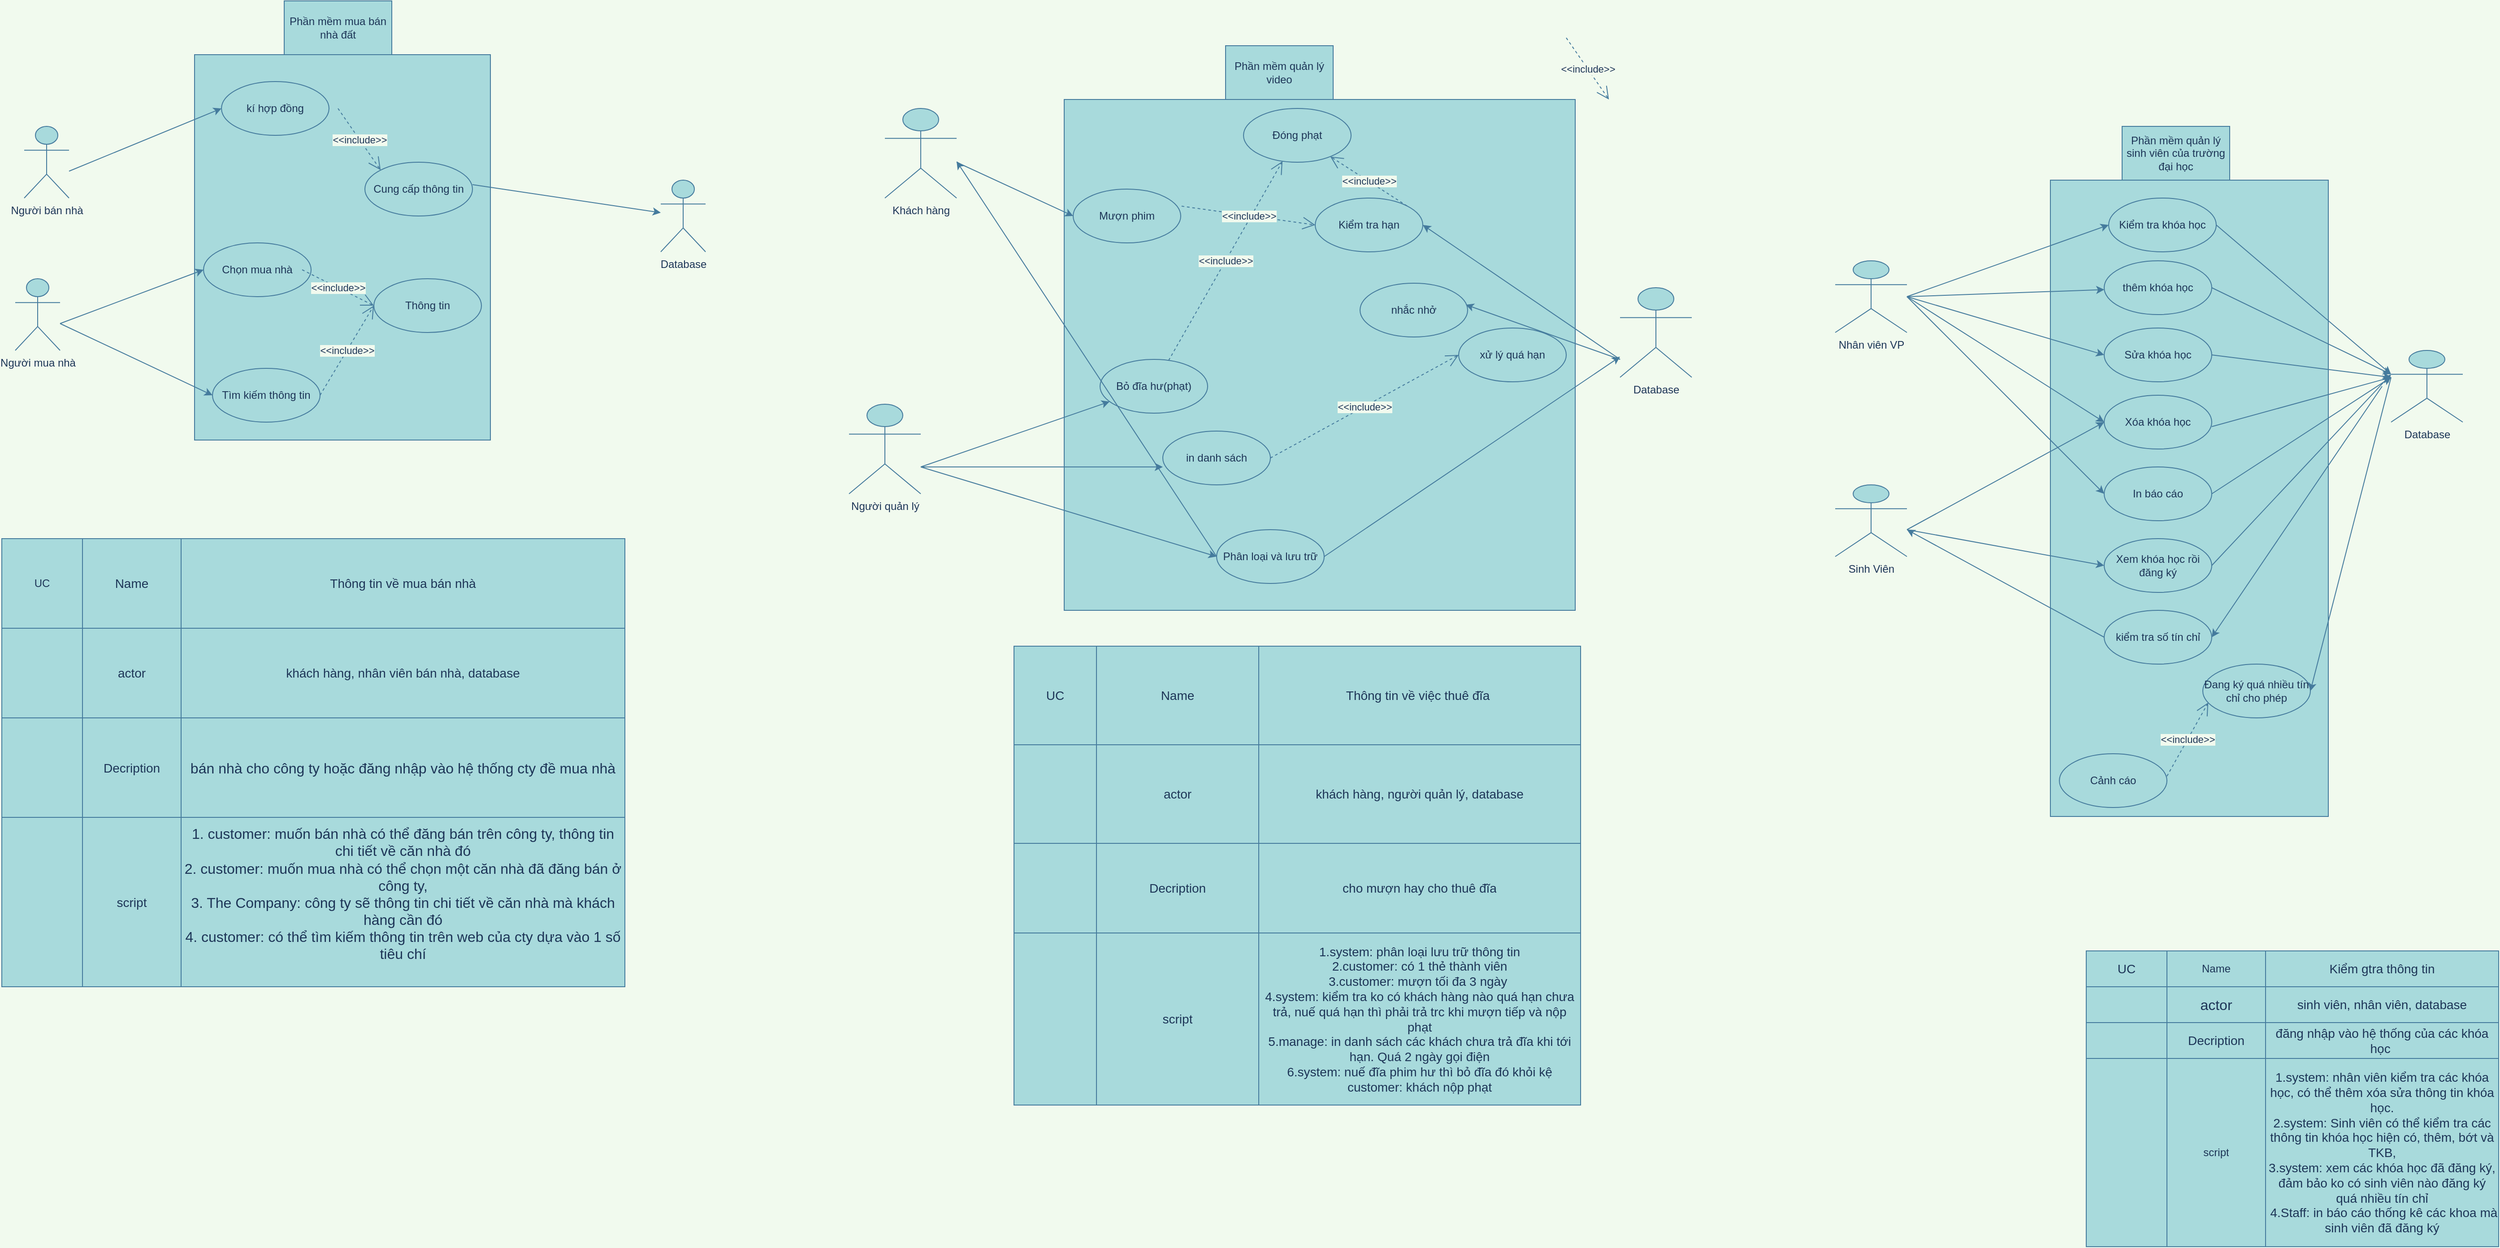 <mxfile version="17.4.6" type="google"><diagram id="IHBSitGtXEWgmS6kWxX5" name="Page-1"><mxGraphModel grid="1" page="1" gridSize="10" guides="1" tooltips="1" connect="1" arrows="1" fold="1" pageScale="1" pageWidth="850" pageHeight="1100" background="#F1FAEE" math="0" shadow="0"><root><mxCell id="0"/><mxCell id="1" parent="0"/><mxCell id="zOEMuMMSVgPsrfGRLx2--19" value="Người mua nhà" style="shape=umlActor;verticalLabelPosition=bottom;verticalAlign=top;html=1;outlineConnect=0;fillColor=#A8DADC;strokeColor=#457B9D;fontColor=#1D3557;" vertex="1" parent="1"><mxGeometry x="220" y="300" width="50" height="80" as="geometry"/></mxCell><mxCell id="zOEMuMMSVgPsrfGRLx2--20" value="Người bán nhà" style="shape=umlActor;verticalLabelPosition=bottom;verticalAlign=top;html=1;outlineConnect=0;fillColor=#A8DADC;strokeColor=#457B9D;fontColor=#1D3557;" vertex="1" parent="1"><mxGeometry x="230" y="130" width="50" height="80" as="geometry"/></mxCell><mxCell id="zOEMuMMSVgPsrfGRLx2--21" value="Database" style="shape=umlActor;verticalLabelPosition=bottom;verticalAlign=top;html=1;outlineConnect=0;fillColor=#A8DADC;strokeColor=#457B9D;fontColor=#1D3557;" vertex="1" parent="1"><mxGeometry x="940" y="190" width="50" height="80" as="geometry"/></mxCell><mxCell id="zOEMuMMSVgPsrfGRLx2--24" value="" style="rounded=0;whiteSpace=wrap;html=1;fillColor=#A8DADC;strokeColor=#457B9D;fontColor=#1D3557;" vertex="1" parent="1"><mxGeometry x="420" y="50" width="330" height="430" as="geometry"/></mxCell><mxCell id="zOEMuMMSVgPsrfGRLx2--25" value="kí hợp đồng" style="ellipse;whiteSpace=wrap;html=1;fillColor=#A8DADC;strokeColor=#457B9D;fontColor=#1D3557;" vertex="1" parent="1"><mxGeometry x="450" y="80" width="120" height="60" as="geometry"/></mxCell><mxCell id="zOEMuMMSVgPsrfGRLx2--26" value="Cung cấp thông tin" style="ellipse;whiteSpace=wrap;html=1;fillColor=#A8DADC;strokeColor=#457B9D;fontColor=#1D3557;" vertex="1" parent="1"><mxGeometry x="610" y="170" width="120" height="60" as="geometry"/></mxCell><mxCell id="zOEMuMMSVgPsrfGRLx2--27" value="Chọn mua nhà" style="ellipse;whiteSpace=wrap;html=1;fillColor=#A8DADC;strokeColor=#457B9D;fontColor=#1D3557;" vertex="1" parent="1"><mxGeometry x="430" y="260" width="120" height="60" as="geometry"/></mxCell><mxCell id="zOEMuMMSVgPsrfGRLx2--28" value="Tìm kiếm thông tin" style="ellipse;whiteSpace=wrap;html=1;fillColor=#A8DADC;strokeColor=#457B9D;fontColor=#1D3557;" vertex="1" parent="1"><mxGeometry x="440" y="400" width="120" height="60" as="geometry"/></mxCell><mxCell id="zOEMuMMSVgPsrfGRLx2--31" value="" style="endArrow=classic;html=1;rounded=0;entryX=0;entryY=0.5;entryDx=0;entryDy=0;labelBackgroundColor=#F1FAEE;strokeColor=#457B9D;fontColor=#1D3557;" edge="1" parent="1" target="zOEMuMMSVgPsrfGRLx2--25"><mxGeometry width="50" height="50" relative="1" as="geometry"><mxPoint x="280" y="180" as="sourcePoint"/><mxPoint x="330" y="130" as="targetPoint"/></mxGeometry></mxCell><mxCell id="zOEMuMMSVgPsrfGRLx2--32" value="" style="endArrow=classic;html=1;rounded=0;entryX=0;entryY=0.5;entryDx=0;entryDy=0;labelBackgroundColor=#F1FAEE;strokeColor=#457B9D;fontColor=#1D3557;" edge="1" parent="1" target="zOEMuMMSVgPsrfGRLx2--27"><mxGeometry width="50" height="50" relative="1" as="geometry"><mxPoint x="270" y="350" as="sourcePoint"/><mxPoint x="320" y="300" as="targetPoint"/></mxGeometry></mxCell><mxCell id="zOEMuMMSVgPsrfGRLx2--33" value="" style="endArrow=classic;html=1;rounded=0;labelBackgroundColor=#F1FAEE;strokeColor=#457B9D;fontColor=#1D3557;" edge="1" parent="1" target="zOEMuMMSVgPsrfGRLx2--21"><mxGeometry width="50" height="50" relative="1" as="geometry"><mxPoint x="730" y="195" as="sourcePoint"/><mxPoint x="780" y="145" as="targetPoint"/></mxGeometry></mxCell><mxCell id="zOEMuMMSVgPsrfGRLx2--35" value="" style="endArrow=classic;html=1;rounded=0;entryX=0;entryY=0.5;entryDx=0;entryDy=0;labelBackgroundColor=#F1FAEE;strokeColor=#457B9D;fontColor=#1D3557;" edge="1" parent="1" target="zOEMuMMSVgPsrfGRLx2--28"><mxGeometry width="50" height="50" relative="1" as="geometry"><mxPoint x="270" y="350" as="sourcePoint"/><mxPoint x="320" y="300" as="targetPoint"/></mxGeometry></mxCell><mxCell id="zOEMuMMSVgPsrfGRLx2--36" value="&amp;lt;&amp;lt;include&amp;gt;&amp;gt;" style="endArrow=open;endSize=12;dashed=1;html=1;rounded=0;entryX=0;entryY=0;entryDx=0;entryDy=0;labelBackgroundColor=#F1FAEE;strokeColor=#457B9D;fontColor=#1D3557;" edge="1" parent="1" target="zOEMuMMSVgPsrfGRLx2--26"><mxGeometry width="160" relative="1" as="geometry"><mxPoint x="580" y="110" as="sourcePoint"/><mxPoint x="740" y="110" as="targetPoint"/></mxGeometry></mxCell><mxCell id="zOEMuMMSVgPsrfGRLx2--40" value="&amp;lt;&amp;lt;include&amp;gt;&amp;gt;" style="endArrow=open;endSize=12;dashed=1;html=1;rounded=0;labelBackgroundColor=#F1FAEE;strokeColor=#457B9D;fontColor=#1D3557;" edge="1" parent="1"><mxGeometry width="160" relative="1" as="geometry"><mxPoint x="540" y="290" as="sourcePoint"/><mxPoint x="620" y="330" as="targetPoint"/></mxGeometry></mxCell><mxCell id="zOEMuMMSVgPsrfGRLx2--42" value="&amp;lt;&amp;lt;include&amp;gt;&amp;gt;" style="endArrow=open;endSize=12;dashed=1;html=1;rounded=0;labelBackgroundColor=#F1FAEE;strokeColor=#457B9D;fontColor=#1D3557;entryX=0;entryY=0.5;entryDx=0;entryDy=0;" edge="1" parent="1" target="zOEMuMMSVgPsrfGRLx2--209"><mxGeometry width="160" relative="1" as="geometry"><mxPoint x="560" y="430" as="sourcePoint"/><mxPoint x="940" y="230" as="targetPoint"/></mxGeometry></mxCell><mxCell id="zOEMuMMSVgPsrfGRLx2--43" value="Khách hàng" style="shape=umlActor;verticalLabelPosition=bottom;verticalAlign=top;html=1;outlineConnect=0;rounded=0;sketch=0;fontColor=#1D3557;strokeColor=#457B9D;fillColor=#A8DADC;" vertex="1" parent="1"><mxGeometry x="1190" y="110" width="80" height="100" as="geometry"/></mxCell><mxCell id="zOEMuMMSVgPsrfGRLx2--46" value="Database" style="shape=umlActor;verticalLabelPosition=bottom;verticalAlign=top;html=1;outlineConnect=0;rounded=0;sketch=0;fontColor=#1D3557;strokeColor=#457B9D;fillColor=#A8DADC;" vertex="1" parent="1"><mxGeometry x="2010" y="310" width="80" height="100" as="geometry"/></mxCell><mxCell id="zOEMuMMSVgPsrfGRLx2--47" value="Người quản lý" style="shape=umlActor;verticalLabelPosition=bottom;verticalAlign=top;html=1;outlineConnect=0;rounded=0;sketch=0;fontColor=#1D3557;strokeColor=#457B9D;fillColor=#A8DADC;" vertex="1" parent="1"><mxGeometry x="1150" y="440" width="80" height="100" as="geometry"/></mxCell><mxCell id="zOEMuMMSVgPsrfGRLx2--48" value="" style="whiteSpace=wrap;html=1;rounded=0;sketch=0;fontColor=#1D3557;strokeColor=#457B9D;fillColor=#A8DADC;" vertex="1" parent="1"><mxGeometry x="1390" y="100" width="570" height="570" as="geometry"/></mxCell><mxCell id="zOEMuMMSVgPsrfGRLx2--49" value="Mượn phim" style="ellipse;whiteSpace=wrap;html=1;rounded=0;sketch=0;fontColor=#1D3557;strokeColor=#457B9D;fillColor=#A8DADC;" vertex="1" parent="1"><mxGeometry x="1400" y="200" width="120" height="60" as="geometry"/></mxCell><mxCell id="zOEMuMMSVgPsrfGRLx2--50" value="Đóng phạt" style="ellipse;whiteSpace=wrap;html=1;rounded=0;sketch=0;fontColor=#1D3557;strokeColor=#457B9D;fillColor=#A8DADC;" vertex="1" parent="1"><mxGeometry x="1590" y="110" width="120" height="60" as="geometry"/></mxCell><mxCell id="zOEMuMMSVgPsrfGRLx2--51" value="Kiểm tra hạn" style="ellipse;whiteSpace=wrap;html=1;rounded=0;sketch=0;fontColor=#1D3557;strokeColor=#457B9D;fillColor=#A8DADC;" vertex="1" parent="1"><mxGeometry x="1670" y="210" width="120" height="60" as="geometry"/></mxCell><mxCell id="zOEMuMMSVgPsrfGRLx2--52" value="nhắc nhở" style="ellipse;whiteSpace=wrap;html=1;rounded=0;sketch=0;fontColor=#1D3557;strokeColor=#457B9D;fillColor=#A8DADC;" vertex="1" parent="1"><mxGeometry x="1720" y="305" width="120" height="60" as="geometry"/></mxCell><mxCell id="zOEMuMMSVgPsrfGRLx2--53" value="xử lý quá hạn" style="ellipse;whiteSpace=wrap;html=1;rounded=0;sketch=0;fontColor=#1D3557;strokeColor=#457B9D;fillColor=#A8DADC;" vertex="1" parent="1"><mxGeometry x="1830" y="355" width="120" height="60" as="geometry"/></mxCell><mxCell id="zOEMuMMSVgPsrfGRLx2--54" value="Bỏ đĩa hư(phạt)" style="ellipse;whiteSpace=wrap;html=1;rounded=0;sketch=0;fontColor=#1D3557;strokeColor=#457B9D;fillColor=#A8DADC;" vertex="1" parent="1"><mxGeometry x="1430" y="390" width="120" height="60" as="geometry"/></mxCell><mxCell id="zOEMuMMSVgPsrfGRLx2--55" value="in danh sách" style="ellipse;whiteSpace=wrap;html=1;rounded=0;sketch=0;fontColor=#1D3557;strokeColor=#457B9D;fillColor=#A8DADC;" vertex="1" parent="1"><mxGeometry x="1500" y="470" width="120" height="60" as="geometry"/></mxCell><mxCell id="zOEMuMMSVgPsrfGRLx2--56" value="Phân loại và lưu trữ" style="ellipse;whiteSpace=wrap;html=1;rounded=0;sketch=0;fontColor=#1D3557;strokeColor=#457B9D;fillColor=#A8DADC;" vertex="1" parent="1"><mxGeometry x="1560" y="580" width="120" height="60" as="geometry"/></mxCell><mxCell id="zOEMuMMSVgPsrfGRLx2--58" value="&amp;lt;&amp;lt;include&amp;gt;&amp;gt;" style="endArrow=open;endSize=12;dashed=1;html=1;rounded=0;labelBackgroundColor=#F1FAEE;strokeColor=#457B9D;fontColor=#1D3557;" edge="1" parent="1" source="zOEMuMMSVgPsrfGRLx2--54" target="zOEMuMMSVgPsrfGRLx2--50"><mxGeometry width="160" relative="1" as="geometry"><mxPoint x="1530" y="11.21" as="sourcePoint"/><mxPoint x="1577.574" y="79.997" as="targetPoint"/></mxGeometry></mxCell><mxCell id="zOEMuMMSVgPsrfGRLx2--59" value="&amp;lt;&amp;lt;include&amp;gt;&amp;gt;" style="endArrow=open;endSize=12;dashed=1;html=1;rounded=0;labelBackgroundColor=#F1FAEE;strokeColor=#457B9D;fontColor=#1D3557;exitX=1;exitY=0;exitDx=0;exitDy=0;" edge="1" parent="1" source="zOEMuMMSVgPsrfGRLx2--51" target="zOEMuMMSVgPsrfGRLx2--50"><mxGeometry width="160" relative="1" as="geometry"><mxPoint x="1420" y="21.21" as="sourcePoint"/><mxPoint x="1467.574" y="89.997" as="targetPoint"/></mxGeometry></mxCell><mxCell id="zOEMuMMSVgPsrfGRLx2--60" value="&amp;lt;&amp;lt;include&amp;gt;&amp;gt;" style="endArrow=open;endSize=12;dashed=1;html=1;rounded=0;entryX=0;entryY=0.5;entryDx=0;entryDy=0;labelBackgroundColor=#F1FAEE;strokeColor=#457B9D;fontColor=#1D3557;exitX=1.008;exitY=0.317;exitDx=0;exitDy=0;exitPerimeter=0;" edge="1" parent="1" source="zOEMuMMSVgPsrfGRLx2--49" target="zOEMuMMSVgPsrfGRLx2--51"><mxGeometry width="160" relative="1" as="geometry"><mxPoint x="1690" y="11.21" as="sourcePoint"/><mxPoint x="1737.574" y="79.997" as="targetPoint"/></mxGeometry></mxCell><mxCell id="zOEMuMMSVgPsrfGRLx2--61" value="&amp;lt;&amp;lt;include&amp;gt;&amp;gt;" style="endArrow=open;endSize=12;dashed=1;html=1;rounded=0;entryX=0;entryY=0;entryDx=0;entryDy=0;labelBackgroundColor=#F1FAEE;strokeColor=#457B9D;fontColor=#1D3557;" edge="1" parent="1"><mxGeometry width="160" relative="1" as="geometry"><mxPoint x="1950" y="31.21" as="sourcePoint"/><mxPoint x="1997.574" y="99.997" as="targetPoint"/></mxGeometry></mxCell><mxCell id="zOEMuMMSVgPsrfGRLx2--62" value="&amp;lt;&amp;lt;include&amp;gt;&amp;gt;" style="endArrow=open;endSize=12;dashed=1;html=1;rounded=0;entryX=0;entryY=0.5;entryDx=0;entryDy=0;labelBackgroundColor=#F1FAEE;strokeColor=#457B9D;fontColor=#1D3557;exitX=1;exitY=0.5;exitDx=0;exitDy=0;" edge="1" parent="1" source="zOEMuMMSVgPsrfGRLx2--55" target="zOEMuMMSVgPsrfGRLx2--53"><mxGeometry width="160" relative="1" as="geometry"><mxPoint x="1760" y="30.0" as="sourcePoint"/><mxPoint x="1807.574" y="98.787" as="targetPoint"/></mxGeometry></mxCell><mxCell id="zOEMuMMSVgPsrfGRLx2--63" value="" style="endArrow=classic;html=1;rounded=1;sketch=0;fontColor=#1D3557;strokeColor=#457B9D;fillColor=#A8DADC;curved=0;entryX=0;entryY=0.5;entryDx=0;entryDy=0;" edge="1" parent="1" target="zOEMuMMSVgPsrfGRLx2--49"><mxGeometry width="50" height="50" relative="1" as="geometry"><mxPoint x="1270" y="170" as="sourcePoint"/><mxPoint x="1320" y="120" as="targetPoint"/></mxGeometry></mxCell><mxCell id="zOEMuMMSVgPsrfGRLx2--64" value="" style="endArrow=classic;html=1;rounded=1;sketch=0;fontColor=#1D3557;strokeColor=#457B9D;fillColor=#A8DADC;curved=0;" edge="1" parent="1" target="zOEMuMMSVgPsrfGRLx2--54"><mxGeometry width="50" height="50" relative="1" as="geometry"><mxPoint x="1230" y="510" as="sourcePoint"/><mxPoint x="1280" y="460" as="targetPoint"/></mxGeometry></mxCell><mxCell id="zOEMuMMSVgPsrfGRLx2--65" value="" style="endArrow=classic;html=1;rounded=1;sketch=0;fontColor=#1D3557;strokeColor=#457B9D;fillColor=#A8DADC;curved=0;entryX=0;entryY=0.667;entryDx=0;entryDy=0;entryPerimeter=0;" edge="1" parent="1" target="zOEMuMMSVgPsrfGRLx2--55"><mxGeometry width="50" height="50" relative="1" as="geometry"><mxPoint x="1230" y="510" as="sourcePoint"/><mxPoint x="1280" y="460" as="targetPoint"/></mxGeometry></mxCell><mxCell id="zOEMuMMSVgPsrfGRLx2--66" value="" style="endArrow=classic;html=1;rounded=1;sketch=0;fontColor=#1D3557;strokeColor=#457B9D;fillColor=#A8DADC;curved=0;entryX=0;entryY=0.5;entryDx=0;entryDy=0;" edge="1" parent="1" target="zOEMuMMSVgPsrfGRLx2--56"><mxGeometry width="50" height="50" relative="1" as="geometry"><mxPoint x="1230" y="510" as="sourcePoint"/><mxPoint x="1280" y="460" as="targetPoint"/></mxGeometry></mxCell><mxCell id="zOEMuMMSVgPsrfGRLx2--67" value="" style="endArrow=classic;html=1;rounded=1;sketch=0;fontColor=#1D3557;strokeColor=#457B9D;fillColor=#A8DADC;curved=0;" edge="1" parent="1"><mxGeometry width="50" height="50" relative="1" as="geometry"><mxPoint x="1560" y="610" as="sourcePoint"/><mxPoint x="1270" y="169" as="targetPoint"/></mxGeometry></mxCell><mxCell id="zOEMuMMSVgPsrfGRLx2--68" value="" style="endArrow=classic;html=1;rounded=1;sketch=0;fontColor=#1D3557;strokeColor=#457B9D;fillColor=#A8DADC;curved=0;" edge="1" parent="1" target="zOEMuMMSVgPsrfGRLx2--46"><mxGeometry width="50" height="50" relative="1" as="geometry"><mxPoint x="1680" y="610" as="sourcePoint"/><mxPoint x="1730" y="560" as="targetPoint"/></mxGeometry></mxCell><mxCell id="zOEMuMMSVgPsrfGRLx2--69" value="" style="endArrow=classic;html=1;rounded=1;sketch=0;fontColor=#1D3557;strokeColor=#457B9D;fillColor=#A8DADC;curved=0;entryX=1;entryY=0.5;entryDx=0;entryDy=0;" edge="1" parent="1" target="zOEMuMMSVgPsrfGRLx2--51"><mxGeometry width="50" height="50" relative="1" as="geometry"><mxPoint x="2010" y="390" as="sourcePoint"/><mxPoint x="2060" y="340" as="targetPoint"/></mxGeometry></mxCell><mxCell id="zOEMuMMSVgPsrfGRLx2--70" value="" style="endArrow=classic;html=1;rounded=1;sketch=0;fontColor=#1D3557;strokeColor=#457B9D;fillColor=#A8DADC;curved=0;entryX=0.983;entryY=0.4;entryDx=0;entryDy=0;entryPerimeter=0;" edge="1" parent="1" target="zOEMuMMSVgPsrfGRLx2--52"><mxGeometry width="50" height="50" relative="1" as="geometry"><mxPoint x="2010" y="390" as="sourcePoint"/><mxPoint x="2060" y="340" as="targetPoint"/></mxGeometry></mxCell><mxCell id="zOEMuMMSVgPsrfGRLx2--71" value="Phần mềm mua bán nhà đất" style="whiteSpace=wrap;html=1;rounded=0;sketch=0;fontColor=#1D3557;strokeColor=#457B9D;fillColor=#A8DADC;" vertex="1" parent="1"><mxGeometry x="520" y="-10" width="120" height="60" as="geometry"/></mxCell><mxCell id="zOEMuMMSVgPsrfGRLx2--72" value="Phần mềm quản lý video" style="whiteSpace=wrap;html=1;rounded=0;sketch=0;fontColor=#1D3557;strokeColor=#457B9D;fillColor=#A8DADC;" vertex="1" parent="1"><mxGeometry x="1570" y="40" width="120" height="60" as="geometry"/></mxCell><mxCell id="zOEMuMMSVgPsrfGRLx2--102" value="Sinh Viên" style="shape=umlActor;verticalLabelPosition=bottom;verticalAlign=top;html=1;outlineConnect=0;rounded=0;sketch=0;fontColor=#1D3557;strokeColor=#457B9D;fillColor=#A8DADC;" vertex="1" parent="1"><mxGeometry x="2250" y="530" width="80" height="80" as="geometry"/></mxCell><mxCell id="zOEMuMMSVgPsrfGRLx2--103" value="Nhân viên VP" style="shape=umlActor;verticalLabelPosition=bottom;verticalAlign=top;html=1;outlineConnect=0;rounded=0;sketch=0;fontColor=#1D3557;strokeColor=#457B9D;fillColor=#A8DADC;" vertex="1" parent="1"><mxGeometry x="2250" y="280" width="80" height="80" as="geometry"/></mxCell><mxCell id="zOEMuMMSVgPsrfGRLx2--104" value="Database" style="shape=umlActor;verticalLabelPosition=bottom;verticalAlign=top;html=1;outlineConnect=0;rounded=0;sketch=0;fontColor=#1D3557;strokeColor=#457B9D;fillColor=#A8DADC;" vertex="1" parent="1"><mxGeometry x="2870" y="380" width="80" height="80" as="geometry"/></mxCell><mxCell id="zOEMuMMSVgPsrfGRLx2--105" value="" style="rounded=0;whiteSpace=wrap;html=1;sketch=0;fontColor=#1D3557;strokeColor=#457B9D;fillColor=#A8DADC;" vertex="1" parent="1"><mxGeometry x="2490" y="190" width="310" height="710" as="geometry"/></mxCell><mxCell id="zOEMuMMSVgPsrfGRLx2--106" value="Kiểm tra khóa học" style="ellipse;whiteSpace=wrap;html=1;rounded=0;sketch=0;fontColor=#1D3557;strokeColor=#457B9D;fillColor=#A8DADC;" vertex="1" parent="1"><mxGeometry x="2555" y="210" width="120" height="60" as="geometry"/></mxCell><mxCell id="zOEMuMMSVgPsrfGRLx2--108" value="thêm khóa học" style="ellipse;whiteSpace=wrap;html=1;rounded=0;sketch=0;fontColor=#1D3557;strokeColor=#457B9D;fillColor=#A8DADC;" vertex="1" parent="1"><mxGeometry x="2550" y="280" width="120" height="60" as="geometry"/></mxCell><mxCell id="zOEMuMMSVgPsrfGRLx2--109" value="Sửa khóa học" style="ellipse;whiteSpace=wrap;html=1;rounded=0;sketch=0;fontColor=#1D3557;strokeColor=#457B9D;fillColor=#A8DADC;" vertex="1" parent="1"><mxGeometry x="2550" y="355" width="120" height="60" as="geometry"/></mxCell><mxCell id="zOEMuMMSVgPsrfGRLx2--110" value="Xóa khóa học" style="ellipse;whiteSpace=wrap;html=1;rounded=0;sketch=0;fontColor=#1D3557;strokeColor=#457B9D;fillColor=#A8DADC;" vertex="1" parent="1"><mxGeometry x="2550" y="430" width="120" height="60" as="geometry"/></mxCell><mxCell id="zOEMuMMSVgPsrfGRLx2--111" value="In báo cáo" style="ellipse;whiteSpace=wrap;html=1;rounded=0;sketch=0;fontColor=#1D3557;strokeColor=#457B9D;fillColor=#A8DADC;" vertex="1" parent="1"><mxGeometry x="2550" y="510" width="120" height="60" as="geometry"/></mxCell><mxCell id="zOEMuMMSVgPsrfGRLx2--112" value="Xem khóa học rồi đăng ký" style="ellipse;whiteSpace=wrap;html=1;rounded=0;sketch=0;fontColor=#1D3557;strokeColor=#457B9D;fillColor=#A8DADC;" vertex="1" parent="1"><mxGeometry x="2550" y="590" width="120" height="60" as="geometry"/></mxCell><mxCell id="zOEMuMMSVgPsrfGRLx2--113" value="kiểm tra số tín chỉ" style="ellipse;whiteSpace=wrap;html=1;rounded=0;sketch=0;fontColor=#1D3557;strokeColor=#457B9D;fillColor=#A8DADC;" vertex="1" parent="1"><mxGeometry x="2550" y="670" width="120" height="60" as="geometry"/></mxCell><mxCell id="zOEMuMMSVgPsrfGRLx2--114" value="" style="endArrow=classic;html=1;rounded=1;sketch=0;fontColor=#1D3557;strokeColor=#457B9D;fillColor=#A8DADC;curved=0;" edge="1" parent="1" target="zOEMuMMSVgPsrfGRLx2--108"><mxGeometry width="50" height="50" relative="1" as="geometry"><mxPoint x="2330" y="320" as="sourcePoint"/><mxPoint x="2380" y="270" as="targetPoint"/></mxGeometry></mxCell><mxCell id="zOEMuMMSVgPsrfGRLx2--115" value="" style="endArrow=classic;html=1;rounded=1;sketch=0;fontColor=#1D3557;strokeColor=#457B9D;fillColor=#A8DADC;curved=0;entryX=0;entryY=0.5;entryDx=0;entryDy=0;" edge="1" parent="1" target="zOEMuMMSVgPsrfGRLx2--106"><mxGeometry width="50" height="50" relative="1" as="geometry"><mxPoint x="2330" y="320" as="sourcePoint"/><mxPoint x="2380" y="270" as="targetPoint"/></mxGeometry></mxCell><mxCell id="zOEMuMMSVgPsrfGRLx2--116" value="" style="endArrow=classic;html=1;rounded=1;sketch=0;fontColor=#1D3557;strokeColor=#457B9D;fillColor=#A8DADC;curved=0;entryX=0;entryY=0.5;entryDx=0;entryDy=0;" edge="1" parent="1" target="zOEMuMMSVgPsrfGRLx2--109"><mxGeometry width="50" height="50" relative="1" as="geometry"><mxPoint x="2330.0" y="320" as="sourcePoint"/><mxPoint x="2380.0" y="270" as="targetPoint"/></mxGeometry></mxCell><mxCell id="zOEMuMMSVgPsrfGRLx2--117" value="" style="endArrow=classic;html=1;rounded=1;sketch=0;fontColor=#1D3557;strokeColor=#457B9D;fillColor=#A8DADC;curved=0;entryX=0;entryY=0.5;entryDx=0;entryDy=0;" edge="1" parent="1" target="zOEMuMMSVgPsrfGRLx2--110"><mxGeometry width="50" height="50" relative="1" as="geometry"><mxPoint x="2330.0" y="320" as="sourcePoint"/><mxPoint x="2380.0" y="270" as="targetPoint"/></mxGeometry></mxCell><mxCell id="zOEMuMMSVgPsrfGRLx2--118" value="" style="endArrow=classic;html=1;rounded=1;sketch=0;fontColor=#1D3557;strokeColor=#457B9D;fillColor=#A8DADC;curved=0;entryX=0;entryY=0.5;entryDx=0;entryDy=0;" edge="1" parent="1" target="zOEMuMMSVgPsrfGRLx2--111"><mxGeometry width="50" height="50" relative="1" as="geometry"><mxPoint x="2330.0" y="320" as="sourcePoint"/><mxPoint x="2380.0" y="270" as="targetPoint"/></mxGeometry></mxCell><mxCell id="zOEMuMMSVgPsrfGRLx2--119" value="" style="endArrow=classic;html=1;rounded=1;sketch=0;fontColor=#1D3557;strokeColor=#457B9D;fillColor=#A8DADC;curved=0;entryX=0;entryY=0.5;entryDx=0;entryDy=0;" edge="1" parent="1" target="zOEMuMMSVgPsrfGRLx2--112"><mxGeometry width="50" height="50" relative="1" as="geometry"><mxPoint x="2330" y="580" as="sourcePoint"/><mxPoint x="2380.0" y="525" as="targetPoint"/></mxGeometry></mxCell><mxCell id="zOEMuMMSVgPsrfGRLx2--120" value="" style="endArrow=classic;html=1;rounded=1;sketch=0;fontColor=#1D3557;strokeColor=#457B9D;fillColor=#A8DADC;curved=0;entryX=1;entryY=0.5;entryDx=0;entryDy=0;" edge="1" parent="1" target="zOEMuMMSVgPsrfGRLx2--113"><mxGeometry width="50" height="50" relative="1" as="geometry"><mxPoint x="2860" y="420" as="sourcePoint"/><mxPoint x="2910.0" y="360" as="targetPoint"/></mxGeometry></mxCell><mxCell id="zOEMuMMSVgPsrfGRLx2--121" value="" style="endArrow=classic;html=1;rounded=1;sketch=0;fontColor=#1D3557;strokeColor=#457B9D;fillColor=#A8DADC;curved=0;entryX=0;entryY=0.333;entryDx=0;entryDy=0;entryPerimeter=0;" edge="1" parent="1" target="zOEMuMMSVgPsrfGRLx2--104"><mxGeometry width="50" height="50" relative="1" as="geometry"><mxPoint x="2675.0" y="240" as="sourcePoint"/><mxPoint x="2725.0" y="190" as="targetPoint"/></mxGeometry></mxCell><mxCell id="zOEMuMMSVgPsrfGRLx2--122" value="" style="endArrow=classic;html=1;rounded=1;sketch=0;fontColor=#1D3557;strokeColor=#457B9D;fillColor=#A8DADC;curved=0;entryX=0;entryY=0.333;entryDx=0;entryDy=0;entryPerimeter=0;" edge="1" parent="1" target="zOEMuMMSVgPsrfGRLx2--104"><mxGeometry width="50" height="50" relative="1" as="geometry"><mxPoint x="2670.0" y="310" as="sourcePoint"/><mxPoint x="2720.0" y="260" as="targetPoint"/></mxGeometry></mxCell><mxCell id="zOEMuMMSVgPsrfGRLx2--123" value="" style="endArrow=classic;html=1;rounded=1;sketch=0;fontColor=#1D3557;strokeColor=#457B9D;fillColor=#A8DADC;curved=0;" edge="1" parent="1"><mxGeometry width="50" height="50" relative="1" as="geometry"><mxPoint x="2670.0" y="385" as="sourcePoint"/><mxPoint x="2870" y="410" as="targetPoint"/></mxGeometry></mxCell><mxCell id="zOEMuMMSVgPsrfGRLx2--124" value="" style="endArrow=classic;html=1;rounded=1;sketch=0;fontColor=#1D3557;strokeColor=#457B9D;fillColor=#A8DADC;curved=0;" edge="1" parent="1"><mxGeometry width="50" height="50" relative="1" as="geometry"><mxPoint x="2550.0" y="700" as="sourcePoint"/><mxPoint x="2330" y="580" as="targetPoint"/></mxGeometry></mxCell><mxCell id="zOEMuMMSVgPsrfGRLx2--125" value="" style="endArrow=classic;html=1;rounded=1;sketch=0;fontColor=#1D3557;strokeColor=#457B9D;fillColor=#A8DADC;curved=0;" edge="1" parent="1"><mxGeometry width="50" height="50" relative="1" as="geometry"><mxPoint x="2670.0" y="465" as="sourcePoint"/><mxPoint x="2870" y="410" as="targetPoint"/></mxGeometry></mxCell><mxCell id="zOEMuMMSVgPsrfGRLx2--126" value="" style="endArrow=classic;html=1;rounded=1;sketch=0;fontColor=#1D3557;strokeColor=#457B9D;fillColor=#A8DADC;curved=0;" edge="1" parent="1"><mxGeometry width="50" height="50" relative="1" as="geometry"><mxPoint x="2670.0" y="540" as="sourcePoint"/><mxPoint x="2870" y="410" as="targetPoint"/></mxGeometry></mxCell><mxCell id="zOEMuMMSVgPsrfGRLx2--127" value="" style="endArrow=classic;html=1;rounded=1;sketch=0;fontColor=#1D3557;strokeColor=#457B9D;fillColor=#A8DADC;curved=0;entryX=0;entryY=0.333;entryDx=0;entryDy=0;entryPerimeter=0;" edge="1" parent="1" target="zOEMuMMSVgPsrfGRLx2--104"><mxGeometry width="50" height="50" relative="1" as="geometry"><mxPoint x="2670.0" y="620" as="sourcePoint"/><mxPoint x="2720.0" y="570" as="targetPoint"/></mxGeometry></mxCell><mxCell id="zOEMuMMSVgPsrfGRLx2--130" value="" style="endArrow=classic;html=1;rounded=1;sketch=0;fontColor=#1D3557;strokeColor=#457B9D;fillColor=#A8DADC;curved=0;entryX=0;entryY=0.5;entryDx=0;entryDy=0;" edge="1" parent="1" target="zOEMuMMSVgPsrfGRLx2--110"><mxGeometry width="50" height="50" relative="1" as="geometry"><mxPoint x="2330.0" y="580" as="sourcePoint"/><mxPoint x="2380.0" y="530" as="targetPoint"/></mxGeometry></mxCell><mxCell id="zOEMuMMSVgPsrfGRLx2--131" value="Đang ký quá nhiều tín chỉ cho phép" style="ellipse;whiteSpace=wrap;html=1;rounded=0;sketch=0;fontColor=#1D3557;strokeColor=#457B9D;fillColor=#A8DADC;" vertex="1" parent="1"><mxGeometry x="2660" y="730" width="120" height="60" as="geometry"/></mxCell><mxCell id="zOEMuMMSVgPsrfGRLx2--132" value="Cảnh cáo" style="ellipse;whiteSpace=wrap;html=1;rounded=0;sketch=0;fontColor=#1D3557;strokeColor=#457B9D;fillColor=#A8DADC;" vertex="1" parent="1"><mxGeometry x="2500" y="830" width="120" height="60" as="geometry"/></mxCell><mxCell id="zOEMuMMSVgPsrfGRLx2--133" value="" style="endArrow=classic;html=1;rounded=1;sketch=0;fontColor=#1D3557;strokeColor=#457B9D;fillColor=#A8DADC;curved=0;entryX=1;entryY=0.5;entryDx=0;entryDy=0;" edge="1" parent="1" target="zOEMuMMSVgPsrfGRLx2--131"><mxGeometry width="50" height="50" relative="1" as="geometry"><mxPoint x="2870" y="410" as="sourcePoint"/><mxPoint x="2860.0" y="570" as="targetPoint"/></mxGeometry></mxCell><mxCell id="zOEMuMMSVgPsrfGRLx2--134" value="&amp;lt;&amp;lt;include&amp;gt;&amp;gt;" style="endArrow=open;endSize=12;dashed=1;html=1;rounded=0;labelBackgroundColor=#F1FAEE;strokeColor=#457B9D;fontColor=#1D3557;exitX=1;exitY=0;exitDx=0;exitDy=0;entryX=0.051;entryY=0.714;entryDx=0;entryDy=0;entryPerimeter=0;" edge="1" parent="1" target="zOEMuMMSVgPsrfGRLx2--131"><mxGeometry width="160" relative="1" as="geometry"><mxPoint x="2619.996" y="855.097" as="sourcePoint"/><mxPoint x="2534.372" y="800.004" as="targetPoint"/></mxGeometry></mxCell><mxCell id="zOEMuMMSVgPsrfGRLx2--135" value="Phần mềm quản lý sinh viên của trường đại học" style="whiteSpace=wrap;html=1;rounded=0;sketch=0;fontColor=#1D3557;strokeColor=#457B9D;fillColor=#A8DADC;" vertex="1" parent="1"><mxGeometry x="2570" y="130" width="120" height="60" as="geometry"/></mxCell><mxCell id="zOEMuMMSVgPsrfGRLx2--192" value="" style="shape=table;startSize=0;container=1;collapsible=0;childLayout=tableLayout;fillColor=#A8DADC;strokeColor=#457B9D;fontColor=#1D3557;" vertex="1" parent="1"><mxGeometry x="205" y="590" width="695" height="500" as="geometry"/></mxCell><mxCell id="zOEMuMMSVgPsrfGRLx2--193" value="" style="shape=tableRow;horizontal=0;startSize=0;swimlaneHead=0;swimlaneBody=0;top=0;left=0;bottom=0;right=0;collapsible=0;dropTarget=0;fillColor=none;points=[[0,0.5],[1,0.5]];portConstraint=eastwest;strokeColor=#457B9D;fontColor=#1D3557;" vertex="1" parent="zOEMuMMSVgPsrfGRLx2--192"><mxGeometry width="695" height="100" as="geometry"/></mxCell><mxCell id="zOEMuMMSVgPsrfGRLx2--194" value="UC" style="shape=partialRectangle;html=1;whiteSpace=wrap;connectable=0;overflow=hidden;fillColor=none;top=0;left=0;bottom=0;right=0;pointerEvents=1;strokeColor=#457B9D;fontColor=#1D3557;" vertex="1" parent="zOEMuMMSVgPsrfGRLx2--193"><mxGeometry width="90" height="100" as="geometry"><mxRectangle width="90" height="100" as="alternateBounds"/></mxGeometry></mxCell><mxCell id="zOEMuMMSVgPsrfGRLx2--195" value="&lt;font style=&quot;font-size: 14px&quot;&gt;Name&lt;/font&gt;" style="shape=partialRectangle;html=1;whiteSpace=wrap;connectable=0;overflow=hidden;fillColor=none;top=0;left=0;bottom=0;right=0;pointerEvents=1;strokeColor=#457B9D;fontColor=#1D3557;" vertex="1" parent="zOEMuMMSVgPsrfGRLx2--193"><mxGeometry x="90" width="110" height="100" as="geometry"><mxRectangle width="110" height="100" as="alternateBounds"/></mxGeometry></mxCell><mxCell id="zOEMuMMSVgPsrfGRLx2--196" value="&lt;font style=&quot;font-size: 14px&quot;&gt;Thông tin về mua bán nhà&lt;/font&gt;" style="shape=partialRectangle;html=1;whiteSpace=wrap;connectable=0;overflow=hidden;fillColor=none;top=0;left=0;bottom=0;right=0;pointerEvents=1;strokeColor=#457B9D;fontColor=#1D3557;" vertex="1" parent="zOEMuMMSVgPsrfGRLx2--193"><mxGeometry x="200" width="495" height="100" as="geometry"><mxRectangle width="495" height="100" as="alternateBounds"/></mxGeometry></mxCell><mxCell id="zOEMuMMSVgPsrfGRLx2--197" value="" style="shape=tableRow;horizontal=0;startSize=0;swimlaneHead=0;swimlaneBody=0;top=0;left=0;bottom=0;right=0;collapsible=0;dropTarget=0;fillColor=none;points=[[0,0.5],[1,0.5]];portConstraint=eastwest;strokeColor=#457B9D;fontColor=#1D3557;" vertex="1" parent="zOEMuMMSVgPsrfGRLx2--192"><mxGeometry y="100" width="695" height="100" as="geometry"/></mxCell><mxCell id="zOEMuMMSVgPsrfGRLx2--198" value="" style="shape=partialRectangle;html=1;whiteSpace=wrap;connectable=0;overflow=hidden;fillColor=none;top=0;left=0;bottom=0;right=0;pointerEvents=1;strokeColor=#457B9D;fontColor=#1D3557;" vertex="1" parent="zOEMuMMSVgPsrfGRLx2--197"><mxGeometry width="90" height="100" as="geometry"><mxRectangle width="90" height="100" as="alternateBounds"/></mxGeometry></mxCell><mxCell id="zOEMuMMSVgPsrfGRLx2--199" value="&lt;font style=&quot;font-size: 14px&quot;&gt;actor&lt;/font&gt;" style="shape=partialRectangle;html=1;whiteSpace=wrap;connectable=0;overflow=hidden;fillColor=none;top=0;left=0;bottom=0;right=0;pointerEvents=1;strokeColor=#457B9D;fontColor=#1D3557;" vertex="1" parent="zOEMuMMSVgPsrfGRLx2--197"><mxGeometry x="90" width="110" height="100" as="geometry"><mxRectangle width="110" height="100" as="alternateBounds"/></mxGeometry></mxCell><mxCell id="zOEMuMMSVgPsrfGRLx2--200" value="&lt;font style=&quot;font-size: 14px&quot;&gt;khách hàng, nhân viên bán nhà, database&lt;/font&gt;" style="shape=partialRectangle;html=1;whiteSpace=wrap;connectable=0;overflow=hidden;fillColor=none;top=0;left=0;bottom=0;right=0;pointerEvents=1;strokeColor=#457B9D;fontColor=#1D3557;" vertex="1" parent="zOEMuMMSVgPsrfGRLx2--197"><mxGeometry x="200" width="495" height="100" as="geometry"><mxRectangle width="495" height="100" as="alternateBounds"/></mxGeometry></mxCell><mxCell id="zOEMuMMSVgPsrfGRLx2--201" value="" style="shape=tableRow;horizontal=0;startSize=0;swimlaneHead=0;swimlaneBody=0;top=0;left=0;bottom=0;right=0;collapsible=0;dropTarget=0;fillColor=none;points=[[0,0.5],[1,0.5]];portConstraint=eastwest;strokeColor=#457B9D;fontColor=#1D3557;" vertex="1" parent="zOEMuMMSVgPsrfGRLx2--192"><mxGeometry y="200" width="695" height="111" as="geometry"/></mxCell><mxCell id="zOEMuMMSVgPsrfGRLx2--202" value="" style="shape=partialRectangle;html=1;whiteSpace=wrap;connectable=0;overflow=hidden;fillColor=none;top=0;left=0;bottom=0;right=0;pointerEvents=1;strokeColor=#457B9D;fontColor=#1D3557;" vertex="1" parent="zOEMuMMSVgPsrfGRLx2--201"><mxGeometry width="90" height="111" as="geometry"><mxRectangle width="90" height="111" as="alternateBounds"/></mxGeometry></mxCell><mxCell id="zOEMuMMSVgPsrfGRLx2--203" value="&lt;span style=&quot;font-size: 14px&quot;&gt;Decription&lt;/span&gt;" style="shape=partialRectangle;html=1;whiteSpace=wrap;connectable=0;overflow=hidden;fillColor=none;top=0;left=0;bottom=0;right=0;pointerEvents=1;strokeColor=#457B9D;fontColor=#1D3557;" vertex="1" parent="zOEMuMMSVgPsrfGRLx2--201"><mxGeometry x="90" width="110" height="111" as="geometry"><mxRectangle width="110" height="111" as="alternateBounds"/></mxGeometry></mxCell><mxCell id="zOEMuMMSVgPsrfGRLx2--204" value="&lt;font size=&quot;3&quot;&gt;bán nhà cho công ty hoặc đăng nhập vào hệ thống cty đề mua nhà&lt;/font&gt;" style="shape=partialRectangle;html=1;whiteSpace=wrap;connectable=0;overflow=hidden;fillColor=none;top=0;left=0;bottom=0;right=0;pointerEvents=1;strokeColor=#457B9D;fontColor=#1D3557;" vertex="1" parent="zOEMuMMSVgPsrfGRLx2--201"><mxGeometry x="200" width="495" height="111" as="geometry"><mxRectangle width="495" height="111" as="alternateBounds"/></mxGeometry></mxCell><mxCell id="zOEMuMMSVgPsrfGRLx2--205" value="" style="shape=tableRow;horizontal=0;startSize=0;swimlaneHead=0;swimlaneBody=0;top=0;left=0;bottom=0;right=0;collapsible=0;dropTarget=0;fillColor=none;points=[[0,0.5],[1,0.5]];portConstraint=eastwest;strokeColor=#457B9D;fontColor=#1D3557;" vertex="1" parent="zOEMuMMSVgPsrfGRLx2--192"><mxGeometry y="311" width="695" height="189" as="geometry"/></mxCell><mxCell id="zOEMuMMSVgPsrfGRLx2--206" value="" style="shape=partialRectangle;html=1;whiteSpace=wrap;connectable=0;overflow=hidden;fillColor=none;top=0;left=0;bottom=0;right=0;pointerEvents=1;strokeColor=#457B9D;fontColor=#1D3557;" vertex="1" parent="zOEMuMMSVgPsrfGRLx2--205"><mxGeometry width="90" height="189" as="geometry"><mxRectangle width="90" height="189" as="alternateBounds"/></mxGeometry></mxCell><mxCell id="zOEMuMMSVgPsrfGRLx2--207" value="&lt;span&gt;&lt;font style=&quot;font-size: 14px&quot;&gt;script&lt;/font&gt;&lt;/span&gt;" style="shape=partialRectangle;html=1;whiteSpace=wrap;connectable=0;overflow=hidden;fillColor=none;top=0;left=0;bottom=0;right=0;pointerEvents=1;strokeColor=#457B9D;fontColor=#1D3557;" vertex="1" parent="zOEMuMMSVgPsrfGRLx2--205"><mxGeometry x="90" width="110" height="189" as="geometry"><mxRectangle width="110" height="189" as="alternateBounds"/></mxGeometry></mxCell><mxCell id="zOEMuMMSVgPsrfGRLx2--208" value="&lt;font size=&quot;3&quot;&gt;1. customer: muốn bán nhà có thể đăng bán trên công ty, thông tin chi tiết về căn nhà đó&lt;br&gt;2. customer: muốn mua nhà có thể chọn một căn nhà đã đăng bán ở công ty,&lt;br&gt;3. The Company: công ty sẽ thông tin chi tiết về căn nhà mà khách hàng cần đó&lt;br&gt;4. customer: có thể tìm kiếm thông tin trên web của cty dựa vào 1 số tiêu chí&lt;br&gt;&lt;br&gt;&lt;/font&gt;" style="shape=partialRectangle;html=1;whiteSpace=wrap;connectable=0;overflow=hidden;fillColor=none;top=0;left=0;bottom=0;right=0;pointerEvents=1;strokeColor=#457B9D;fontColor=#1D3557;" vertex="1" parent="zOEMuMMSVgPsrfGRLx2--205"><mxGeometry x="200" width="495" height="189" as="geometry"><mxRectangle width="495" height="189" as="alternateBounds"/></mxGeometry></mxCell><mxCell id="zOEMuMMSVgPsrfGRLx2--209" value="Thông tin" style="ellipse;whiteSpace=wrap;html=1;rounded=0;sketch=0;fontColor=#1D3557;strokeColor=#457B9D;fillColor=#A8DADC;" vertex="1" parent="1"><mxGeometry x="620" y="300" width="120" height="60" as="geometry"/></mxCell><mxCell id="zOEMuMMSVgPsrfGRLx2--210" value="" style="shape=table;startSize=0;container=1;collapsible=0;childLayout=tableLayout;fontSize=14;fillColor=#A8DADC;strokeColor=#457B9D;fontColor=#1D3557;" vertex="1" parent="1"><mxGeometry x="1334" y="710" width="632" height="512" as="geometry"/></mxCell><mxCell id="zOEMuMMSVgPsrfGRLx2--211" value="" style="shape=tableRow;horizontal=0;startSize=0;swimlaneHead=0;swimlaneBody=0;top=0;left=0;bottom=0;right=0;collapsible=0;dropTarget=0;fillColor=none;points=[[0,0.5],[1,0.5]];portConstraint=eastwest;fontSize=14;strokeColor=#457B9D;fontColor=#1D3557;" vertex="1" parent="zOEMuMMSVgPsrfGRLx2--210"><mxGeometry width="632" height="110" as="geometry"/></mxCell><mxCell id="zOEMuMMSVgPsrfGRLx2--212" value="UC" style="shape=partialRectangle;html=1;whiteSpace=wrap;connectable=0;overflow=hidden;fillColor=none;top=0;left=0;bottom=0;right=0;pointerEvents=1;fontSize=14;strokeColor=#457B9D;fontColor=#1D3557;" vertex="1" parent="zOEMuMMSVgPsrfGRLx2--211"><mxGeometry width="92" height="110" as="geometry"><mxRectangle width="92" height="110" as="alternateBounds"/></mxGeometry></mxCell><mxCell id="zOEMuMMSVgPsrfGRLx2--213" value="Name" style="shape=partialRectangle;html=1;whiteSpace=wrap;connectable=0;overflow=hidden;fillColor=none;top=0;left=0;bottom=0;right=0;pointerEvents=1;fontSize=14;strokeColor=#457B9D;fontColor=#1D3557;" vertex="1" parent="zOEMuMMSVgPsrfGRLx2--211"><mxGeometry x="92" width="181" height="110" as="geometry"><mxRectangle width="181" height="110" as="alternateBounds"/></mxGeometry></mxCell><mxCell id="zOEMuMMSVgPsrfGRLx2--214" value="Thông tin về việc thuê đĩa&amp;nbsp;" style="shape=partialRectangle;html=1;whiteSpace=wrap;connectable=0;overflow=hidden;fillColor=none;top=0;left=0;bottom=0;right=0;pointerEvents=1;fontSize=14;strokeColor=#457B9D;fontColor=#1D3557;" vertex="1" parent="zOEMuMMSVgPsrfGRLx2--211"><mxGeometry x="273" width="359" height="110" as="geometry"><mxRectangle width="359" height="110" as="alternateBounds"/></mxGeometry></mxCell><mxCell id="zOEMuMMSVgPsrfGRLx2--215" value="" style="shape=tableRow;horizontal=0;startSize=0;swimlaneHead=0;swimlaneBody=0;top=0;left=0;bottom=0;right=0;collapsible=0;dropTarget=0;fillColor=none;points=[[0,0.5],[1,0.5]];portConstraint=eastwest;fontSize=14;strokeColor=#457B9D;fontColor=#1D3557;" vertex="1" parent="zOEMuMMSVgPsrfGRLx2--210"><mxGeometry y="110" width="632" height="110" as="geometry"/></mxCell><mxCell id="zOEMuMMSVgPsrfGRLx2--216" value="" style="shape=partialRectangle;html=1;whiteSpace=wrap;connectable=0;overflow=hidden;fillColor=none;top=0;left=0;bottom=0;right=0;pointerEvents=1;fontSize=14;strokeColor=#457B9D;fontColor=#1D3557;" vertex="1" parent="zOEMuMMSVgPsrfGRLx2--215"><mxGeometry width="92" height="110" as="geometry"><mxRectangle width="92" height="110" as="alternateBounds"/></mxGeometry></mxCell><mxCell id="zOEMuMMSVgPsrfGRLx2--217" value="actor" style="shape=partialRectangle;html=1;whiteSpace=wrap;connectable=0;overflow=hidden;fillColor=none;top=0;left=0;bottom=0;right=0;pointerEvents=1;fontSize=14;strokeColor=#457B9D;fontColor=#1D3557;" vertex="1" parent="zOEMuMMSVgPsrfGRLx2--215"><mxGeometry x="92" width="181" height="110" as="geometry"><mxRectangle width="181" height="110" as="alternateBounds"/></mxGeometry></mxCell><mxCell id="zOEMuMMSVgPsrfGRLx2--218" value="khách hàng, người quản lý, database" style="shape=partialRectangle;html=1;whiteSpace=wrap;connectable=0;overflow=hidden;fillColor=none;top=0;left=0;bottom=0;right=0;pointerEvents=1;fontSize=14;strokeColor=#457B9D;fontColor=#1D3557;" vertex="1" parent="zOEMuMMSVgPsrfGRLx2--215"><mxGeometry x="273" width="359" height="110" as="geometry"><mxRectangle width="359" height="110" as="alternateBounds"/></mxGeometry></mxCell><mxCell id="zOEMuMMSVgPsrfGRLx2--219" value="" style="shape=tableRow;horizontal=0;startSize=0;swimlaneHead=0;swimlaneBody=0;top=0;left=0;bottom=0;right=0;collapsible=0;dropTarget=0;fillColor=none;points=[[0,0.5],[1,0.5]];portConstraint=eastwest;fontSize=14;strokeColor=#457B9D;fontColor=#1D3557;" vertex="1" parent="zOEMuMMSVgPsrfGRLx2--210"><mxGeometry y="220" width="632" height="100" as="geometry"/></mxCell><mxCell id="zOEMuMMSVgPsrfGRLx2--220" value="" style="shape=partialRectangle;html=1;whiteSpace=wrap;connectable=0;overflow=hidden;fillColor=none;top=0;left=0;bottom=0;right=0;pointerEvents=1;fontSize=14;strokeColor=#457B9D;fontColor=#1D3557;" vertex="1" parent="zOEMuMMSVgPsrfGRLx2--219"><mxGeometry width="92" height="100" as="geometry"><mxRectangle width="92" height="100" as="alternateBounds"/></mxGeometry></mxCell><mxCell id="zOEMuMMSVgPsrfGRLx2--221" value="&lt;span&gt;Decription&lt;/span&gt;" style="shape=partialRectangle;html=1;whiteSpace=wrap;connectable=0;overflow=hidden;fillColor=none;top=0;left=0;bottom=0;right=0;pointerEvents=1;fontSize=14;strokeColor=#457B9D;fontColor=#1D3557;" vertex="1" parent="zOEMuMMSVgPsrfGRLx2--219"><mxGeometry x="92" width="181" height="100" as="geometry"><mxRectangle width="181" height="100" as="alternateBounds"/></mxGeometry></mxCell><mxCell id="zOEMuMMSVgPsrfGRLx2--222" value="cho mượn hay cho thuê đĩa" style="shape=partialRectangle;html=1;whiteSpace=wrap;connectable=0;overflow=hidden;fillColor=none;top=0;left=0;bottom=0;right=0;pointerEvents=1;fontSize=14;strokeColor=#457B9D;fontColor=#1D3557;" vertex="1" parent="zOEMuMMSVgPsrfGRLx2--219"><mxGeometry x="273" width="359" height="100" as="geometry"><mxRectangle width="359" height="100" as="alternateBounds"/></mxGeometry></mxCell><mxCell id="zOEMuMMSVgPsrfGRLx2--223" value="" style="shape=tableRow;horizontal=0;startSize=0;swimlaneHead=0;swimlaneBody=0;top=0;left=0;bottom=0;right=0;collapsible=0;dropTarget=0;fillColor=none;points=[[0,0.5],[1,0.5]];portConstraint=eastwest;fontSize=14;strokeColor=#457B9D;fontColor=#1D3557;" vertex="1" parent="zOEMuMMSVgPsrfGRLx2--210"><mxGeometry y="320" width="632" height="192" as="geometry"/></mxCell><mxCell id="zOEMuMMSVgPsrfGRLx2--224" value="" style="shape=partialRectangle;html=1;whiteSpace=wrap;connectable=0;overflow=hidden;fillColor=none;top=0;left=0;bottom=0;right=0;pointerEvents=1;fontSize=14;strokeColor=#457B9D;fontColor=#1D3557;" vertex="1" parent="zOEMuMMSVgPsrfGRLx2--223"><mxGeometry width="92" height="192" as="geometry"><mxRectangle width="92" height="192" as="alternateBounds"/></mxGeometry></mxCell><mxCell id="zOEMuMMSVgPsrfGRLx2--225" value="&lt;span&gt;script&lt;/span&gt;" style="shape=partialRectangle;html=1;whiteSpace=wrap;connectable=0;overflow=hidden;fillColor=none;top=0;left=0;bottom=0;right=0;pointerEvents=1;fontSize=14;strokeColor=#457B9D;fontColor=#1D3557;" vertex="1" parent="zOEMuMMSVgPsrfGRLx2--223"><mxGeometry x="92" width="181" height="192" as="geometry"><mxRectangle width="181" height="192" as="alternateBounds"/></mxGeometry></mxCell><mxCell id="zOEMuMMSVgPsrfGRLx2--226" value="1.system: phân loại lưu trữ thông tin&lt;br&gt;2.customer: có 1 thẻ thành viên&lt;br&gt;3.customer: mượn tối đa 3 ngày&amp;nbsp;&lt;br&gt;4.system: kiểm tra ko có khách hàng nào quá hạn chưa trả, nuế quá hạn thì phải trả trc khi mượn tiếp và nộp phạt&lt;br&gt;5.manage: in danh sách các khách chưa trả đĩa khi tới hạn. Quá 2 ngày gọi điện&lt;br&gt;6.system: nuế đĩa phim hư thì bỏ đĩa đó khỏi kệ&lt;br&gt;customer: khách nộp phạt" style="shape=partialRectangle;html=1;whiteSpace=wrap;connectable=0;overflow=hidden;fillColor=none;top=0;left=0;bottom=0;right=0;pointerEvents=1;fontSize=14;strokeColor=#457B9D;fontColor=#1D3557;" vertex="1" parent="zOEMuMMSVgPsrfGRLx2--223"><mxGeometry x="273" width="359" height="192" as="geometry"><mxRectangle width="359" height="192" as="alternateBounds"/></mxGeometry></mxCell><mxCell id="zOEMuMMSVgPsrfGRLx2--227" value="" style="shape=table;startSize=0;container=1;collapsible=0;childLayout=tableLayout;fillColor=#A8DADC;strokeColor=#457B9D;fontColor=#1D3557;" vertex="1" parent="1"><mxGeometry x="2530" y="1050" width="460" height="330" as="geometry"/></mxCell><mxCell id="zOEMuMMSVgPsrfGRLx2--228" value="" style="shape=tableRow;horizontal=0;startSize=0;swimlaneHead=0;swimlaneBody=0;top=0;left=0;bottom=0;right=0;collapsible=0;dropTarget=0;fillColor=none;points=[[0,0.5],[1,0.5]];portConstraint=eastwest;strokeColor=#457B9D;fontColor=#1D3557;" vertex="1" parent="zOEMuMMSVgPsrfGRLx2--227"><mxGeometry width="460" height="40" as="geometry"/></mxCell><mxCell id="zOEMuMMSVgPsrfGRLx2--229" value="&lt;font style=&quot;font-size: 14px&quot;&gt;UC&lt;/font&gt;" style="shape=partialRectangle;html=1;whiteSpace=wrap;connectable=0;overflow=hidden;fillColor=none;top=0;left=0;bottom=0;right=0;pointerEvents=1;strokeColor=#457B9D;fontColor=#1D3557;" vertex="1" parent="zOEMuMMSVgPsrfGRLx2--228"><mxGeometry width="90" height="40" as="geometry"><mxRectangle width="90" height="40" as="alternateBounds"/></mxGeometry></mxCell><mxCell id="zOEMuMMSVgPsrfGRLx2--230" value="Name" style="shape=partialRectangle;html=1;whiteSpace=wrap;connectable=0;overflow=hidden;fillColor=none;top=0;left=0;bottom=0;right=0;pointerEvents=1;strokeColor=#457B9D;fontColor=#1D3557;" vertex="1" parent="zOEMuMMSVgPsrfGRLx2--228"><mxGeometry x="90" width="110" height="40" as="geometry"><mxRectangle width="110" height="40" as="alternateBounds"/></mxGeometry></mxCell><mxCell id="zOEMuMMSVgPsrfGRLx2--231" value="&lt;font style=&quot;font-size: 14px&quot;&gt;Kiểm gtra thông tin&lt;/font&gt;" style="shape=partialRectangle;html=1;whiteSpace=wrap;connectable=0;overflow=hidden;fillColor=none;top=0;left=0;bottom=0;right=0;pointerEvents=1;strokeColor=#457B9D;fontColor=#1D3557;" vertex="1" parent="zOEMuMMSVgPsrfGRLx2--228"><mxGeometry x="200" width="260" height="40" as="geometry"><mxRectangle width="260" height="40" as="alternateBounds"/></mxGeometry></mxCell><mxCell id="zOEMuMMSVgPsrfGRLx2--232" value="" style="shape=tableRow;horizontal=0;startSize=0;swimlaneHead=0;swimlaneBody=0;top=0;left=0;bottom=0;right=0;collapsible=0;dropTarget=0;fillColor=none;points=[[0,0.5],[1,0.5]];portConstraint=eastwest;strokeColor=#457B9D;fontColor=#1D3557;" vertex="1" parent="zOEMuMMSVgPsrfGRLx2--227"><mxGeometry y="40" width="460" height="40" as="geometry"/></mxCell><mxCell id="zOEMuMMSVgPsrfGRLx2--233" value="" style="shape=partialRectangle;html=1;whiteSpace=wrap;connectable=0;overflow=hidden;fillColor=none;top=0;left=0;bottom=0;right=0;pointerEvents=1;strokeColor=#457B9D;fontColor=#1D3557;" vertex="1" parent="zOEMuMMSVgPsrfGRLx2--232"><mxGeometry width="90" height="40" as="geometry"><mxRectangle width="90" height="40" as="alternateBounds"/></mxGeometry></mxCell><mxCell id="zOEMuMMSVgPsrfGRLx2--234" value="&lt;font size=&quot;3&quot;&gt;actor&lt;/font&gt;" style="shape=partialRectangle;html=1;whiteSpace=wrap;connectable=0;overflow=hidden;fillColor=none;top=0;left=0;bottom=0;right=0;pointerEvents=1;strokeColor=#457B9D;fontColor=#1D3557;" vertex="1" parent="zOEMuMMSVgPsrfGRLx2--232"><mxGeometry x="90" width="110" height="40" as="geometry"><mxRectangle width="110" height="40" as="alternateBounds"/></mxGeometry></mxCell><mxCell id="zOEMuMMSVgPsrfGRLx2--235" value="&lt;font style=&quot;font-size: 14px&quot;&gt;sinh viên, nhân viên, database&lt;/font&gt;" style="shape=partialRectangle;html=1;whiteSpace=wrap;connectable=0;overflow=hidden;fillColor=none;top=0;left=0;bottom=0;right=0;pointerEvents=1;strokeColor=#457B9D;fontColor=#1D3557;" vertex="1" parent="zOEMuMMSVgPsrfGRLx2--232"><mxGeometry x="200" width="260" height="40" as="geometry"><mxRectangle width="260" height="40" as="alternateBounds"/></mxGeometry></mxCell><mxCell id="zOEMuMMSVgPsrfGRLx2--236" value="" style="shape=tableRow;horizontal=0;startSize=0;swimlaneHead=0;swimlaneBody=0;top=0;left=0;bottom=0;right=0;collapsible=0;dropTarget=0;fillColor=none;points=[[0,0.5],[1,0.5]];portConstraint=eastwest;strokeColor=#457B9D;fontColor=#1D3557;" vertex="1" parent="zOEMuMMSVgPsrfGRLx2--227"><mxGeometry y="80" width="460" height="40" as="geometry"/></mxCell><mxCell id="zOEMuMMSVgPsrfGRLx2--237" value="" style="shape=partialRectangle;html=1;whiteSpace=wrap;connectable=0;overflow=hidden;fillColor=none;top=0;left=0;bottom=0;right=0;pointerEvents=1;strokeColor=#457B9D;fontColor=#1D3557;" vertex="1" parent="zOEMuMMSVgPsrfGRLx2--236"><mxGeometry width="90" height="40" as="geometry"><mxRectangle width="90" height="40" as="alternateBounds"/></mxGeometry></mxCell><mxCell id="zOEMuMMSVgPsrfGRLx2--238" value="&lt;span style=&quot;font-size: 14px&quot;&gt;Decription&lt;/span&gt;" style="shape=partialRectangle;html=1;whiteSpace=wrap;connectable=0;overflow=hidden;fillColor=none;top=0;left=0;bottom=0;right=0;pointerEvents=1;strokeColor=#457B9D;fontColor=#1D3557;" vertex="1" parent="zOEMuMMSVgPsrfGRLx2--236"><mxGeometry x="90" width="110" height="40" as="geometry"><mxRectangle width="110" height="40" as="alternateBounds"/></mxGeometry></mxCell><mxCell id="zOEMuMMSVgPsrfGRLx2--239" value="&lt;font style=&quot;font-size: 14px&quot;&gt;đăng nhập vào hệ thống của các khóa học&amp;nbsp;&lt;/font&gt;" style="shape=partialRectangle;html=1;whiteSpace=wrap;connectable=0;overflow=hidden;fillColor=none;top=0;left=0;bottom=0;right=0;pointerEvents=1;strokeColor=#457B9D;fontColor=#1D3557;" vertex="1" parent="zOEMuMMSVgPsrfGRLx2--236"><mxGeometry x="200" width="260" height="40" as="geometry"><mxRectangle width="260" height="40" as="alternateBounds"/></mxGeometry></mxCell><mxCell id="zOEMuMMSVgPsrfGRLx2--240" value="" style="shape=tableRow;horizontal=0;startSize=0;swimlaneHead=0;swimlaneBody=0;top=0;left=0;bottom=0;right=0;collapsible=0;dropTarget=0;fillColor=none;points=[[0,0.5],[1,0.5]];portConstraint=eastwest;strokeColor=#457B9D;fontColor=#1D3557;" vertex="1" parent="zOEMuMMSVgPsrfGRLx2--227"><mxGeometry y="120" width="460" height="210" as="geometry"/></mxCell><mxCell id="zOEMuMMSVgPsrfGRLx2--241" value="" style="shape=partialRectangle;html=1;whiteSpace=wrap;connectable=0;overflow=hidden;fillColor=none;top=0;left=0;bottom=0;right=0;pointerEvents=1;strokeColor=#457B9D;fontColor=#1D3557;" vertex="1" parent="zOEMuMMSVgPsrfGRLx2--240"><mxGeometry width="90" height="210" as="geometry"><mxRectangle width="90" height="210" as="alternateBounds"/></mxGeometry></mxCell><mxCell id="zOEMuMMSVgPsrfGRLx2--242" value="&lt;span&gt;script&lt;/span&gt;" style="shape=partialRectangle;html=1;whiteSpace=wrap;connectable=0;overflow=hidden;fillColor=none;top=0;left=0;bottom=0;right=0;pointerEvents=1;strokeColor=#457B9D;fontColor=#1D3557;" vertex="1" parent="zOEMuMMSVgPsrfGRLx2--240"><mxGeometry x="90" width="110" height="210" as="geometry"><mxRectangle width="110" height="210" as="alternateBounds"/></mxGeometry></mxCell><mxCell id="zOEMuMMSVgPsrfGRLx2--243" value="&lt;font style=&quot;font-size: 14px&quot;&gt;1.system: nhân viên kiểm tra các khóa học, có thể thêm xóa sửa thông tin khóa học. &lt;br&gt;2.system: Sinh viên có thể kiểm tra các thông tin khóa học hiện có, thêm, bớt và TKB, &lt;br&gt;3.system: xem các khóa học đã đăng ký, đảm bảo ko có sinh viên nào đăng ký quá nhiều tín chỉ&lt;br&gt;&amp;nbsp;4.Staff: in báo cáo thống kê các khoa mà sinh viên đã đăng ký&lt;/font&gt;" style="shape=partialRectangle;html=1;whiteSpace=wrap;connectable=0;overflow=hidden;fillColor=none;top=0;left=0;bottom=0;right=0;pointerEvents=1;strokeColor=#457B9D;fontColor=#1D3557;" vertex="1" parent="zOEMuMMSVgPsrfGRLx2--240"><mxGeometry x="200" width="260" height="210" as="geometry"><mxRectangle width="260" height="210" as="alternateBounds"/></mxGeometry></mxCell></root></mxGraphModel></diagram></mxfile>